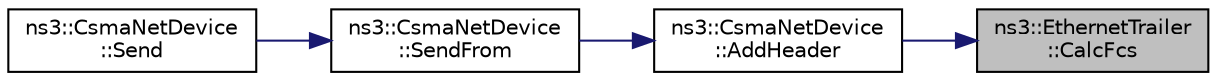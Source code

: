 digraph "ns3::EthernetTrailer::CalcFcs"
{
 // LATEX_PDF_SIZE
  edge [fontname="Helvetica",fontsize="10",labelfontname="Helvetica",labelfontsize="10"];
  node [fontname="Helvetica",fontsize="10",shape=record];
  rankdir="RL";
  Node1 [label="ns3::EthernetTrailer\l::CalcFcs",height=0.2,width=0.4,color="black", fillcolor="grey75", style="filled", fontcolor="black",tooltip="Updates the Fcs Field to the correct FCS."];
  Node1 -> Node2 [dir="back",color="midnightblue",fontsize="10",style="solid",fontname="Helvetica"];
  Node2 [label="ns3::CsmaNetDevice\l::AddHeader",height=0.2,width=0.4,color="black", fillcolor="white", style="filled",URL="$classns3_1_1_csma_net_device.html#a736bf6ce5851ace677f8fc693a92855c",tooltip="Adds the necessary headers and trailers to a packet of data in order to respect the packet type."];
  Node2 -> Node3 [dir="back",color="midnightblue",fontsize="10",style="solid",fontname="Helvetica"];
  Node3 [label="ns3::CsmaNetDevice\l::SendFrom",height=0.2,width=0.4,color="black", fillcolor="white", style="filled",URL="$classns3_1_1_csma_net_device.html#ad7cb5da0e3fb59bd1670c8fa0af4b775",tooltip="Start sending a packet down the channel, with MAC spoofing."];
  Node3 -> Node4 [dir="back",color="midnightblue",fontsize="10",style="solid",fontname="Helvetica"];
  Node4 [label="ns3::CsmaNetDevice\l::Send",height=0.2,width=0.4,color="black", fillcolor="white", style="filled",URL="$classns3_1_1_csma_net_device.html#a6d3d0c60f8a2d60fbe006248bb6b119d",tooltip="Start sending a packet down the channel."];
}
